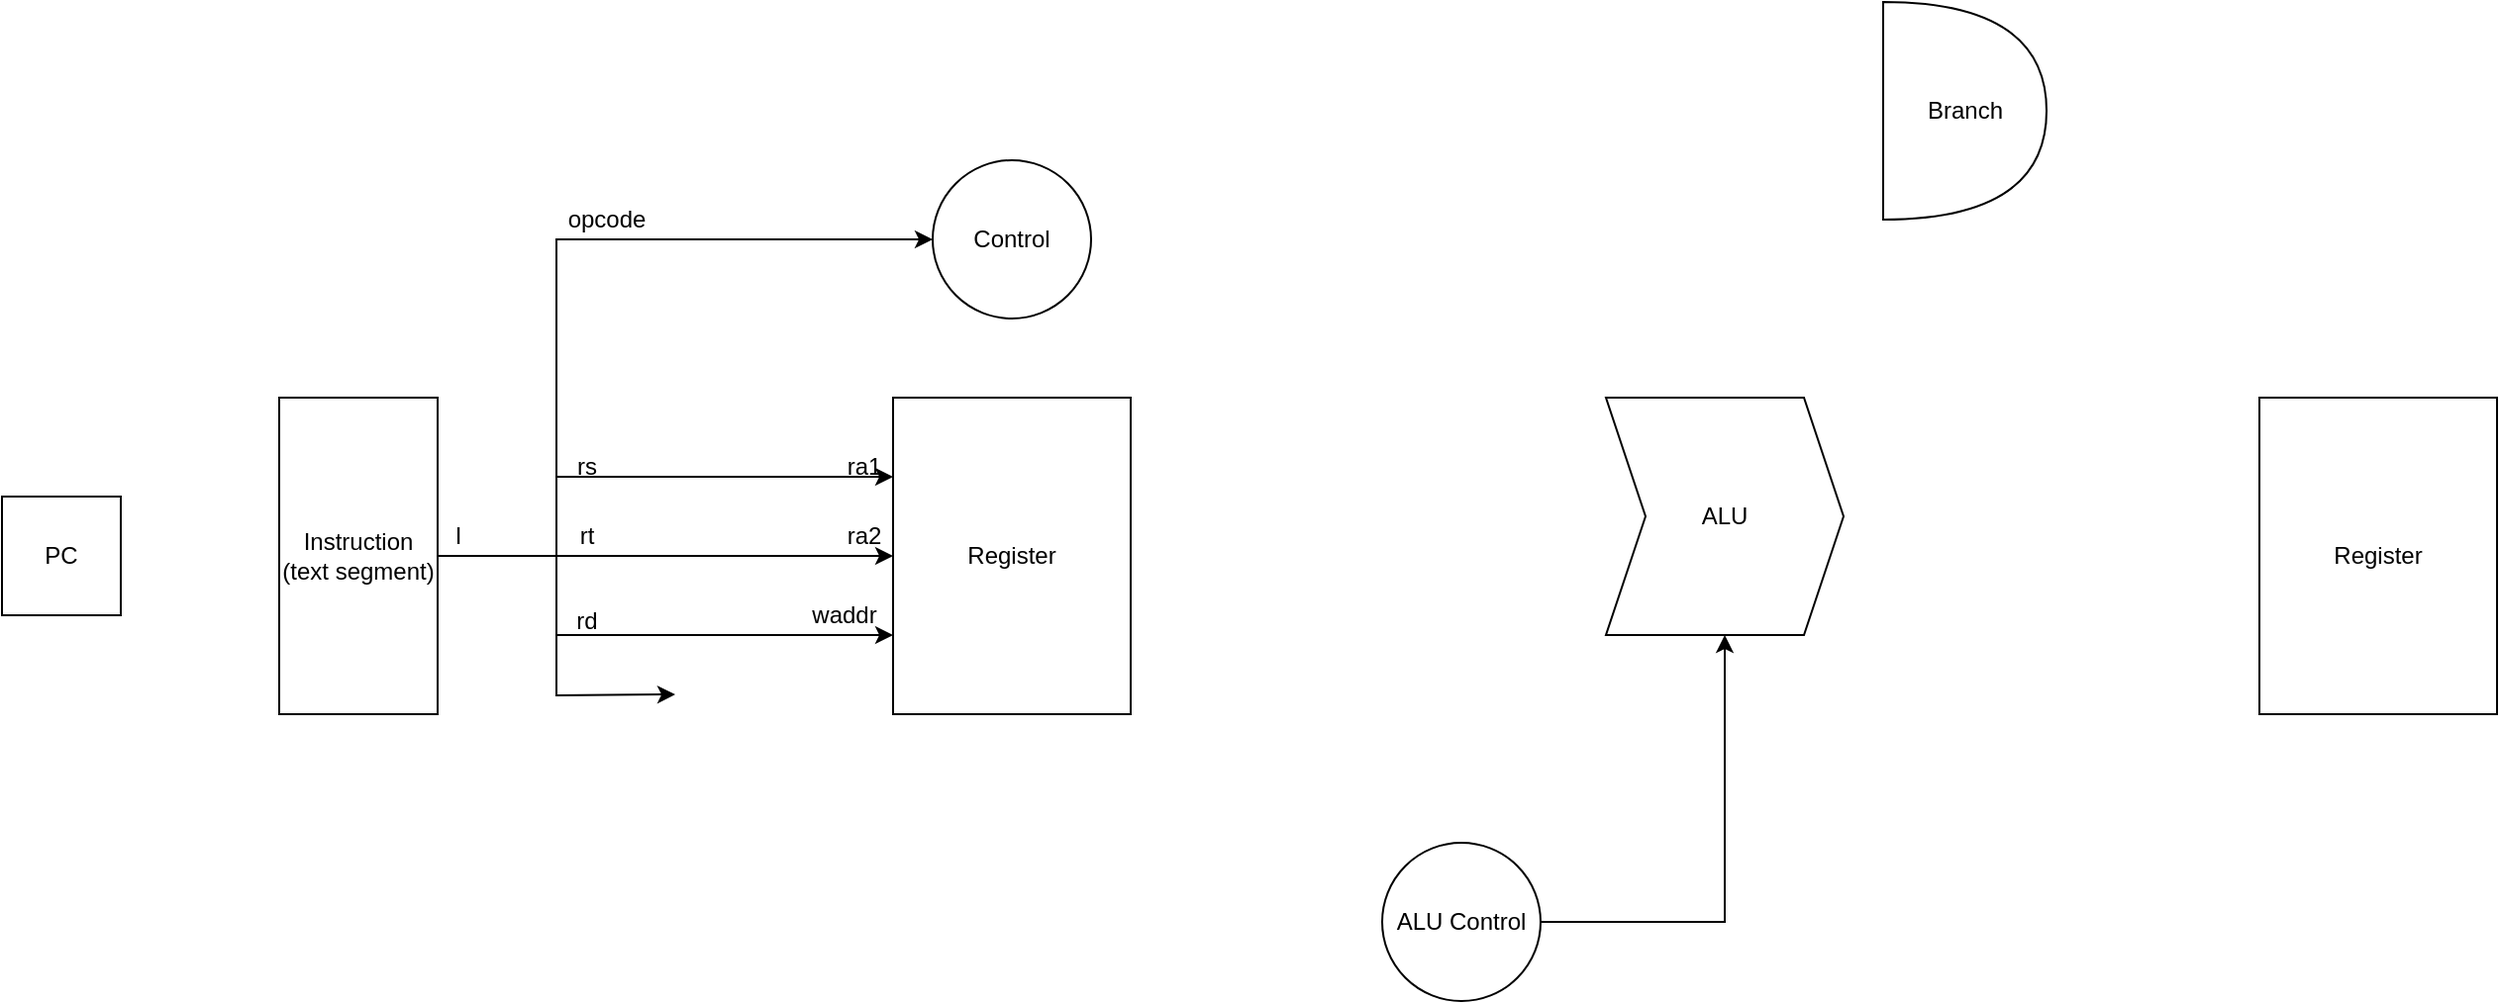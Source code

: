 <mxfile version="13.3.1" type="device"><diagram id="GiCBdl5PAKnesMMOjWrv" name="페이지-1"><mxGraphModel dx="1504" dy="761" grid="1" gridSize="10" guides="1" tooltips="1" connect="1" arrows="1" fold="1" page="1" pageScale="1" pageWidth="827" pageHeight="1169" math="0" shadow="0"><root><mxCell id="0"/><mxCell id="1" parent="0"/><mxCell id="3_buCRhvWZuhEBbk0kt3-1" value="Register" style="rounded=0;whiteSpace=wrap;html=1;" vertex="1" parent="1"><mxGeometry x="500" y="280" width="120" height="160" as="geometry"/></mxCell><mxCell id="3_buCRhvWZuhEBbk0kt3-9" style="edgeStyle=orthogonalEdgeStyle;rounded=0;orthogonalLoop=1;jettySize=auto;html=1;entryX=0;entryY=0.25;entryDx=0;entryDy=0;" edge="1" parent="1" source="3_buCRhvWZuhEBbk0kt3-3" target="3_buCRhvWZuhEBbk0kt3-1"><mxGeometry relative="1" as="geometry"><mxPoint x="410" y="320" as="targetPoint"/><Array as="points"><mxPoint x="330" y="360"/><mxPoint x="330" y="320"/></Array></mxGeometry></mxCell><mxCell id="3_buCRhvWZuhEBbk0kt3-10" style="edgeStyle=orthogonalEdgeStyle;rounded=0;orthogonalLoop=1;jettySize=auto;html=1;exitX=1;exitY=0.5;exitDx=0;exitDy=0;entryX=0;entryY=0.5;entryDx=0;entryDy=0;" edge="1" parent="1" source="3_buCRhvWZuhEBbk0kt3-3" target="3_buCRhvWZuhEBbk0kt3-1"><mxGeometry relative="1" as="geometry"/></mxCell><mxCell id="3_buCRhvWZuhEBbk0kt3-15" style="edgeStyle=orthogonalEdgeStyle;rounded=0;orthogonalLoop=1;jettySize=auto;html=1;entryX=0;entryY=0.75;entryDx=0;entryDy=0;" edge="1" parent="1" source="3_buCRhvWZuhEBbk0kt3-3" target="3_buCRhvWZuhEBbk0kt3-1"><mxGeometry relative="1" as="geometry"><Array as="points"><mxPoint x="330" y="360"/><mxPoint x="330" y="400"/></Array></mxGeometry></mxCell><mxCell id="3_buCRhvWZuhEBbk0kt3-20" style="edgeStyle=orthogonalEdgeStyle;rounded=0;orthogonalLoop=1;jettySize=auto;html=1;entryX=0;entryY=0.5;entryDx=0;entryDy=0;" edge="1" parent="1" source="3_buCRhvWZuhEBbk0kt3-3" target="3_buCRhvWZuhEBbk0kt3-19"><mxGeometry relative="1" as="geometry"><Array as="points"><mxPoint x="330" y="360"/><mxPoint x="330" y="200"/></Array></mxGeometry></mxCell><mxCell id="3_buCRhvWZuhEBbk0kt3-23" style="edgeStyle=orthogonalEdgeStyle;rounded=0;orthogonalLoop=1;jettySize=auto;html=1;" edge="1" parent="1" source="3_buCRhvWZuhEBbk0kt3-3"><mxGeometry relative="1" as="geometry"><mxPoint x="390" y="430" as="targetPoint"/></mxGeometry></mxCell><mxCell id="3_buCRhvWZuhEBbk0kt3-3" value="Instruction&lt;br&gt;(text segment)" style="rounded=0;whiteSpace=wrap;html=1;" vertex="1" parent="1"><mxGeometry x="190" y="280" width="80" height="160" as="geometry"/></mxCell><mxCell id="3_buCRhvWZuhEBbk0kt3-4" value="PC" style="rounded=0;whiteSpace=wrap;html=1;" vertex="1" parent="1"><mxGeometry x="50" y="330" width="60" height="60" as="geometry"/></mxCell><mxCell id="3_buCRhvWZuhEBbk0kt3-5" value="Register" style="rounded=0;whiteSpace=wrap;html=1;" vertex="1" parent="1"><mxGeometry x="1190" y="280" width="120" height="160" as="geometry"/></mxCell><mxCell id="3_buCRhvWZuhEBbk0kt3-6" value="ALU" style="shape=step;perimeter=stepPerimeter;whiteSpace=wrap;html=1;fixedSize=1;" vertex="1" parent="1"><mxGeometry x="860" y="280" width="120" height="120" as="geometry"/></mxCell><mxCell id="3_buCRhvWZuhEBbk0kt3-7" value="Branch" style="shape=or;whiteSpace=wrap;html=1;" vertex="1" parent="1"><mxGeometry x="1000" y="80" width="82.5" height="110" as="geometry"/></mxCell><mxCell id="3_buCRhvWZuhEBbk0kt3-11" value="rs" style="text;html=1;align=center;verticalAlign=middle;resizable=0;points=[];autosize=1;" vertex="1" parent="1"><mxGeometry x="330" y="305" width="30" height="20" as="geometry"/></mxCell><mxCell id="3_buCRhvWZuhEBbk0kt3-12" value="rt" style="text;html=1;align=center;verticalAlign=middle;resizable=0;points=[];autosize=1;" vertex="1" parent="1"><mxGeometry x="335" y="340" width="20" height="20" as="geometry"/></mxCell><mxCell id="3_buCRhvWZuhEBbk0kt3-13" value="ra1" style="text;html=1;align=center;verticalAlign=middle;resizable=0;points=[];autosize=1;" vertex="1" parent="1"><mxGeometry x="470" y="305" width="30" height="20" as="geometry"/></mxCell><mxCell id="3_buCRhvWZuhEBbk0kt3-14" value="ra2" style="text;html=1;align=center;verticalAlign=middle;resizable=0;points=[];autosize=1;" vertex="1" parent="1"><mxGeometry x="470" y="340" width="30" height="20" as="geometry"/></mxCell><mxCell id="3_buCRhvWZuhEBbk0kt3-16" value="rd" style="text;html=1;align=center;verticalAlign=middle;resizable=0;points=[];autosize=1;" vertex="1" parent="1"><mxGeometry x="330" y="383" width="30" height="20" as="geometry"/></mxCell><mxCell id="3_buCRhvWZuhEBbk0kt3-17" value="waddr" style="text;html=1;align=center;verticalAlign=middle;resizable=0;points=[];autosize=1;" vertex="1" parent="1"><mxGeometry x="450" y="380" width="50" height="20" as="geometry"/></mxCell><mxCell id="3_buCRhvWZuhEBbk0kt3-19" value="Control" style="ellipse;whiteSpace=wrap;html=1;aspect=fixed;" vertex="1" parent="1"><mxGeometry x="520" y="160" width="80" height="80" as="geometry"/></mxCell><mxCell id="3_buCRhvWZuhEBbk0kt3-21" value="opcode" style="text;html=1;align=center;verticalAlign=middle;resizable=0;points=[];autosize=1;" vertex="1" parent="1"><mxGeometry x="330" y="180" width="50" height="20" as="geometry"/></mxCell><mxCell id="3_buCRhvWZuhEBbk0kt3-22" value="I" style="text;html=1;align=center;verticalAlign=middle;resizable=0;points=[];autosize=1;" vertex="1" parent="1"><mxGeometry x="270" y="340" width="20" height="20" as="geometry"/></mxCell><mxCell id="3_buCRhvWZuhEBbk0kt3-27" style="edgeStyle=orthogonalEdgeStyle;rounded=0;orthogonalLoop=1;jettySize=auto;html=1;entryX=0.5;entryY=1;entryDx=0;entryDy=0;" edge="1" parent="1" source="3_buCRhvWZuhEBbk0kt3-26" target="3_buCRhvWZuhEBbk0kt3-6"><mxGeometry relative="1" as="geometry"/></mxCell><mxCell id="3_buCRhvWZuhEBbk0kt3-26" value="ALU Control" style="ellipse;whiteSpace=wrap;html=1;aspect=fixed;" vertex="1" parent="1"><mxGeometry x="747" y="505" width="80" height="80" as="geometry"/></mxCell></root></mxGraphModel></diagram></mxfile>